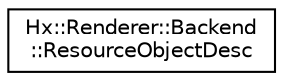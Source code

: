 digraph "Graphical Class Hierarchy"
{
  edge [fontname="Helvetica",fontsize="10",labelfontname="Helvetica",labelfontsize="10"];
  node [fontname="Helvetica",fontsize="10",shape=record];
  rankdir="LR";
  Node0 [label="Hx::Renderer::Backend\l::ResourceObjectDesc",height=0.2,width=0.4,color="black", fillcolor="white", style="filled",URL="$structHx_1_1Renderer_1_1Backend_1_1ResourceObjectDesc.html"];
}
